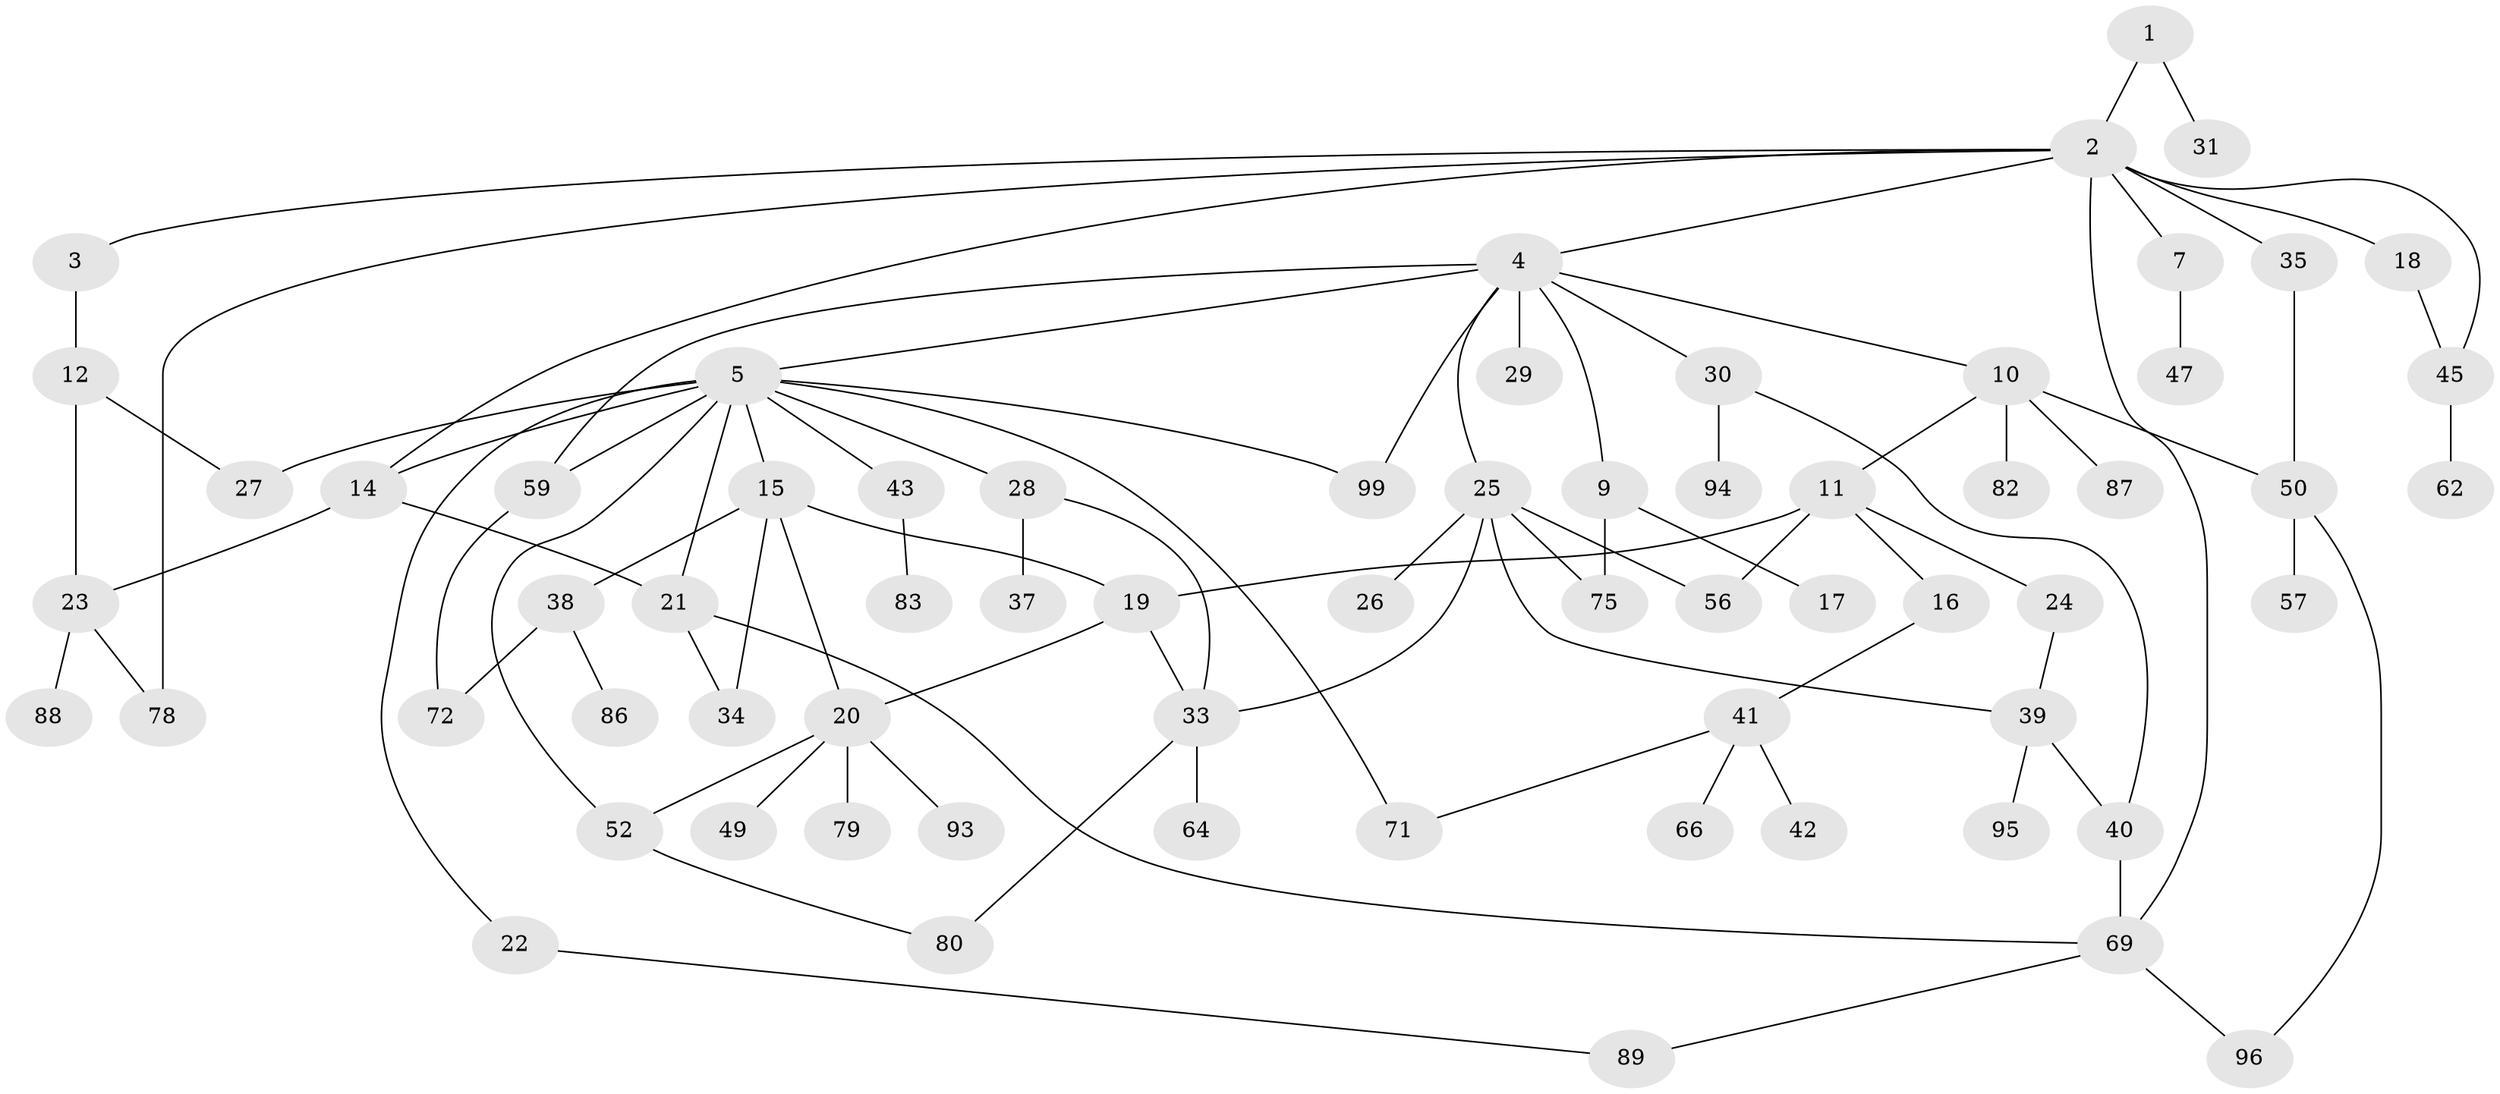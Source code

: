 // original degree distribution, {2: 0.35, 10: 0.01, 7: 0.01, 9: 0.01, 4: 0.1, 5: 0.04, 3: 0.18, 6: 0.02, 1: 0.28}
// Generated by graph-tools (version 1.1) at 2025/11/02/21/25 10:11:06]
// undirected, 67 vertices, 92 edges
graph export_dot {
graph [start="1"]
  node [color=gray90,style=filled];
  1;
  2 [super="+48"];
  3;
  4 [super="+6"];
  5 [super="+8"];
  7;
  9 [super="+63"];
  10 [super="+13"];
  11 [super="+98"];
  12;
  14 [super="+67"];
  15 [super="+54"];
  16;
  17 [super="+74"];
  18;
  19 [super="+55"];
  20 [super="+32"];
  21 [super="+84"];
  22 [super="+65"];
  23 [super="+44"];
  24;
  25 [super="+100"];
  26;
  27 [super="+81"];
  28 [super="+73"];
  29;
  30 [super="+91"];
  31;
  33 [super="+51"];
  34;
  35 [super="+36"];
  37;
  38 [super="+90"];
  39 [super="+85"];
  40 [super="+46"];
  41 [super="+61"];
  42;
  43 [super="+53"];
  45 [super="+70"];
  47;
  49;
  50 [super="+58"];
  52 [super="+60"];
  56 [super="+68"];
  57;
  59 [super="+97"];
  62;
  64;
  66;
  69 [super="+76"];
  71 [super="+77"];
  72;
  75;
  78;
  79;
  80;
  82;
  83;
  86;
  87;
  88;
  89 [super="+92"];
  93;
  94;
  95;
  96;
  99;
  1 -- 2;
  1 -- 31;
  2 -- 3;
  2 -- 4;
  2 -- 7;
  2 -- 18;
  2 -- 35;
  2 -- 78;
  2 -- 45;
  2 -- 69;
  2 -- 14;
  3 -- 12;
  4 -- 5;
  4 -- 25;
  4 -- 29;
  4 -- 30;
  4 -- 59;
  4 -- 9;
  4 -- 10;
  4 -- 99;
  5 -- 14;
  5 -- 15;
  5 -- 22;
  5 -- 28;
  5 -- 43;
  5 -- 99;
  5 -- 21;
  5 -- 71;
  5 -- 59;
  5 -- 52;
  5 -- 27;
  7 -- 47;
  9 -- 17;
  9 -- 75;
  10 -- 11;
  10 -- 87;
  10 -- 82;
  10 -- 50;
  11 -- 16;
  11 -- 19;
  11 -- 24;
  11 -- 56;
  12 -- 23;
  12 -- 27;
  14 -- 21;
  14 -- 23;
  15 -- 38;
  15 -- 20;
  15 -- 34;
  15 -- 19;
  16 -- 41;
  18 -- 45;
  19 -- 20;
  19 -- 33;
  20 -- 49;
  20 -- 52;
  20 -- 93;
  20 -- 79;
  21 -- 34;
  21 -- 69;
  22 -- 89;
  23 -- 78;
  23 -- 88;
  24 -- 39;
  25 -- 26;
  25 -- 39;
  25 -- 56;
  25 -- 75;
  25 -- 33;
  28 -- 37;
  28 -- 33;
  30 -- 40;
  30 -- 94;
  33 -- 64;
  33 -- 80;
  35 -- 50;
  38 -- 86;
  38 -- 72;
  39 -- 40;
  39 -- 95;
  40 -- 69;
  41 -- 42;
  41 -- 66;
  41 -- 71;
  43 -- 83;
  45 -- 62;
  50 -- 57;
  50 -- 96;
  52 -- 80;
  59 -- 72;
  69 -- 89;
  69 -- 96;
}
